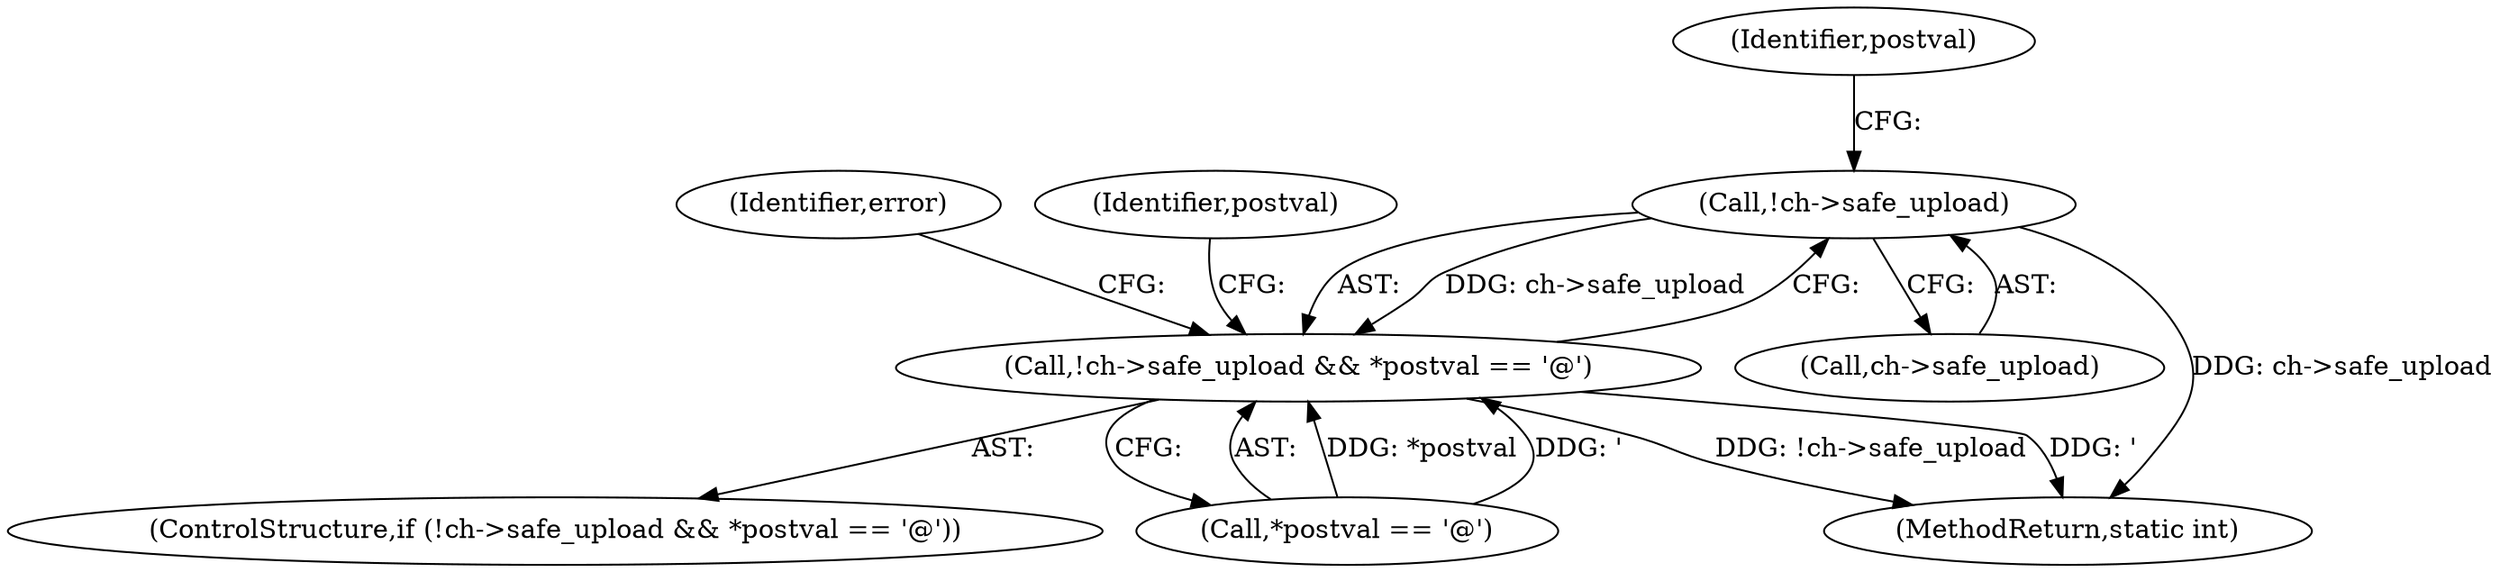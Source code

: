 digraph "0_php_124fb22a13fafa3648e4e15b4f207c7096d8155e@pointer" {
"1001253" [label="(Call,!ch->safe_upload)"];
"1001252" [label="(Call,!ch->safe_upload && *postval == '@')"];
"1001254" [label="(Call,ch->safe_upload)"];
"1001370" [label="(Identifier,error)"];
"1001253" [label="(Call,!ch->safe_upload)"];
"1001259" [label="(Identifier,postval)"];
"1001251" [label="(ControlStructure,if (!ch->safe_upload && *postval == '@'))"];
"1001252" [label="(Call,!ch->safe_upload && *postval == '@')"];
"1001266" [label="(Identifier,postval)"];
"1001257" [label="(Call,*postval == '@')"];
"1001927" [label="(MethodReturn,static int)"];
"1001253" -> "1001252"  [label="AST: "];
"1001253" -> "1001254"  [label="CFG: "];
"1001254" -> "1001253"  [label="AST: "];
"1001259" -> "1001253"  [label="CFG: "];
"1001252" -> "1001253"  [label="CFG: "];
"1001253" -> "1001927"  [label="DDG: ch->safe_upload"];
"1001253" -> "1001252"  [label="DDG: ch->safe_upload"];
"1001252" -> "1001251"  [label="AST: "];
"1001252" -> "1001257"  [label="CFG: "];
"1001257" -> "1001252"  [label="AST: "];
"1001266" -> "1001252"  [label="CFG: "];
"1001370" -> "1001252"  [label="CFG: "];
"1001252" -> "1001927"  [label="DDG: !ch->safe_upload"];
"1001252" -> "1001927"  [label="DDG: '"];
"1001257" -> "1001252"  [label="DDG: *postval"];
"1001257" -> "1001252"  [label="DDG: '"];
}

